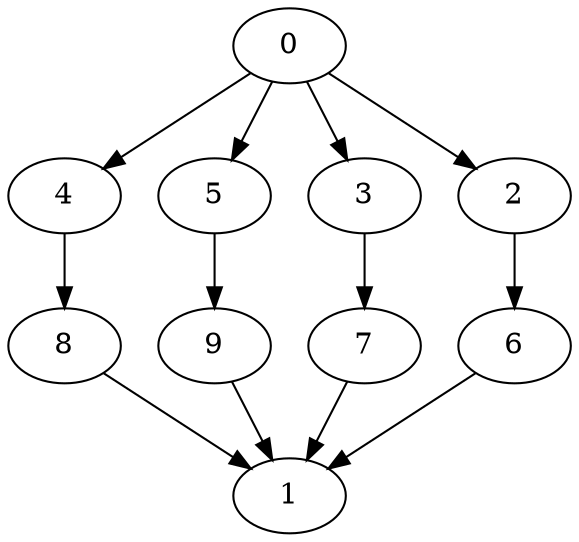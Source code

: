 digraph "SeriesParallel-MaxBf-5_Nodes_10_CCR_1.01_WeightType_Random#1" {
	graph ["Duplicate states"=0,
		GraphType=S_P,
		"Max states in OPEN"=0,
		Modes="120000ms; topo-ordered tasks, ; Pruning: task equivalence, fixed order ready list, ; F-value: ; Optimisation: best schedule length (\
SL) optimisation on equal, ",
		NumberOfTasks=10,
		"Pruned using list schedule length"=1025,
		"States removed from OPEN"=0,
		TargetSystem="Homogeneous-2",
		"Time to schedule (ms)"=158,
		"Total idle time"=12,
		"Total schedule length"=49,
		"Total sequential time"=75,
		"Total states created"=2487
	];
	0	["Finish time"=8,
		Processor=0,
		"Start time"=0,
		Weight=8];
	4	["Finish time"=22,
		Processor=1,
		"Start time"=16,
		Weight=6];
	0 -> 4	[Weight=8];
	5	["Finish time"=27,
		Processor=0,
		"Start time"=19,
		Weight=8];
	0 -> 5	[Weight=3];
	3	["Finish time"=19,
		Processor=0,
		"Start time"=8,
		Weight=11];
	0 -> 3	[Weight=9];
	2	["Finish time"=16,
		Processor=1,
		"Start time"=11,
		Weight=5];
	0 -> 2	[Weight=3];
	8	["Finish time"=33,
		Processor=1,
		"Start time"=22,
		Weight=11];
	4 -> 8	[Weight=9];
	9	["Finish time"=39,
		Processor=0,
		"Start time"=30,
		Weight=9];
	5 -> 9	[Weight=7];
	7	["Finish time"=38,
		Processor=1,
		"Start time"=33,
		Weight=5];
	3 -> 7	[Weight=8];
	6	["Finish time"=30,
		Processor=0,
		"Start time"=27,
		Weight=3];
	2 -> 6	[Weight=10];
	1	["Finish time"=49,
		Processor=0,
		"Start time"=40,
		Weight=9];
	8 -> 1	[Weight=4];
	9 -> 1	[Weight=6];
	6 -> 1	[Weight=7];
	7 -> 1	[Weight=2];
}
